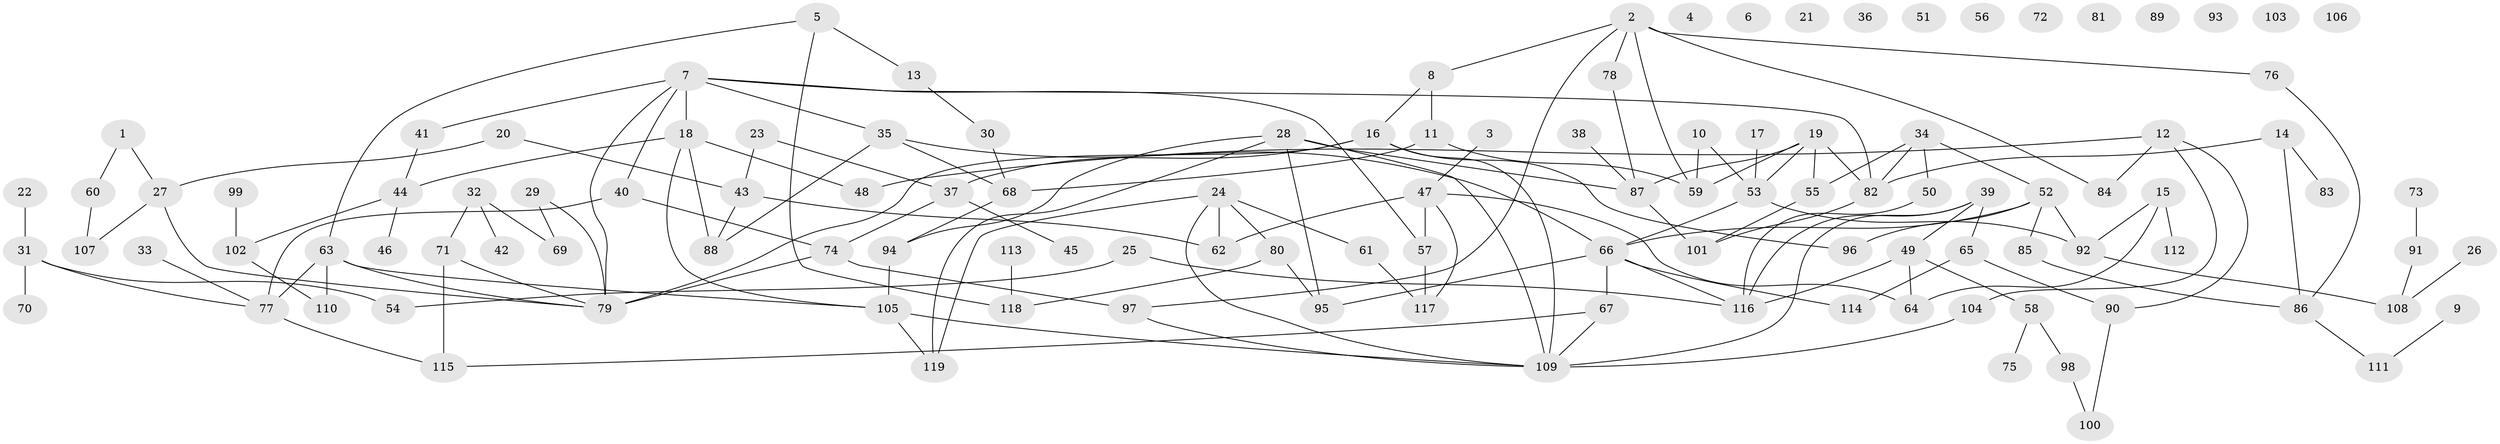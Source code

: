 // coarse degree distribution, {3: 0.15, 2: 0.25, 4: 0.16666666666666666, 5: 0.13333333333333333, 1: 0.16666666666666666, 8: 0.06666666666666667, 7: 0.03333333333333333, 10: 0.016666666666666666, 9: 0.016666666666666666}
// Generated by graph-tools (version 1.1) at 2025/35/03/04/25 23:35:47]
// undirected, 119 vertices, 161 edges
graph export_dot {
  node [color=gray90,style=filled];
  1;
  2;
  3;
  4;
  5;
  6;
  7;
  8;
  9;
  10;
  11;
  12;
  13;
  14;
  15;
  16;
  17;
  18;
  19;
  20;
  21;
  22;
  23;
  24;
  25;
  26;
  27;
  28;
  29;
  30;
  31;
  32;
  33;
  34;
  35;
  36;
  37;
  38;
  39;
  40;
  41;
  42;
  43;
  44;
  45;
  46;
  47;
  48;
  49;
  50;
  51;
  52;
  53;
  54;
  55;
  56;
  57;
  58;
  59;
  60;
  61;
  62;
  63;
  64;
  65;
  66;
  67;
  68;
  69;
  70;
  71;
  72;
  73;
  74;
  75;
  76;
  77;
  78;
  79;
  80;
  81;
  82;
  83;
  84;
  85;
  86;
  87;
  88;
  89;
  90;
  91;
  92;
  93;
  94;
  95;
  96;
  97;
  98;
  99;
  100;
  101;
  102;
  103;
  104;
  105;
  106;
  107;
  108;
  109;
  110;
  111;
  112;
  113;
  114;
  115;
  116;
  117;
  118;
  119;
  1 -- 27;
  1 -- 60;
  2 -- 8;
  2 -- 59;
  2 -- 76;
  2 -- 78;
  2 -- 84;
  2 -- 97;
  3 -- 47;
  5 -- 13;
  5 -- 63;
  5 -- 118;
  7 -- 18;
  7 -- 35;
  7 -- 40;
  7 -- 41;
  7 -- 57;
  7 -- 79;
  7 -- 82;
  8 -- 11;
  8 -- 16;
  9 -- 111;
  10 -- 53;
  10 -- 59;
  11 -- 59;
  11 -- 68;
  12 -- 48;
  12 -- 84;
  12 -- 90;
  12 -- 104;
  13 -- 30;
  14 -- 82;
  14 -- 83;
  14 -- 86;
  15 -- 64;
  15 -- 92;
  15 -- 112;
  16 -- 37;
  16 -- 79;
  16 -- 96;
  16 -- 109;
  17 -- 53;
  18 -- 44;
  18 -- 48;
  18 -- 88;
  18 -- 105;
  19 -- 53;
  19 -- 55;
  19 -- 59;
  19 -- 82;
  19 -- 87;
  20 -- 27;
  20 -- 43;
  22 -- 31;
  23 -- 37;
  23 -- 43;
  24 -- 61;
  24 -- 62;
  24 -- 80;
  24 -- 109;
  24 -- 119;
  25 -- 54;
  25 -- 116;
  26 -- 108;
  27 -- 79;
  27 -- 107;
  28 -- 87;
  28 -- 94;
  28 -- 95;
  28 -- 109;
  28 -- 119;
  29 -- 69;
  29 -- 79;
  30 -- 68;
  31 -- 54;
  31 -- 70;
  31 -- 77;
  32 -- 42;
  32 -- 69;
  32 -- 71;
  33 -- 77;
  34 -- 50;
  34 -- 52;
  34 -- 55;
  34 -- 82;
  35 -- 66;
  35 -- 68;
  35 -- 88;
  37 -- 45;
  37 -- 74;
  38 -- 87;
  39 -- 49;
  39 -- 65;
  39 -- 109;
  39 -- 116;
  40 -- 74;
  40 -- 77;
  41 -- 44;
  43 -- 62;
  43 -- 88;
  44 -- 46;
  44 -- 102;
  47 -- 57;
  47 -- 62;
  47 -- 64;
  47 -- 117;
  49 -- 58;
  49 -- 64;
  49 -- 116;
  50 -- 116;
  52 -- 66;
  52 -- 85;
  52 -- 92;
  52 -- 96;
  53 -- 66;
  53 -- 92;
  55 -- 101;
  57 -- 117;
  58 -- 75;
  58 -- 98;
  60 -- 107;
  61 -- 117;
  63 -- 77;
  63 -- 79;
  63 -- 105;
  63 -- 110;
  65 -- 90;
  65 -- 114;
  66 -- 67;
  66 -- 95;
  66 -- 114;
  66 -- 116;
  67 -- 109;
  67 -- 115;
  68 -- 94;
  71 -- 79;
  71 -- 115;
  73 -- 91;
  74 -- 79;
  74 -- 97;
  76 -- 86;
  77 -- 115;
  78 -- 87;
  80 -- 95;
  80 -- 118;
  82 -- 101;
  85 -- 86;
  86 -- 111;
  87 -- 101;
  90 -- 100;
  91 -- 108;
  92 -- 108;
  94 -- 105;
  97 -- 109;
  98 -- 100;
  99 -- 102;
  102 -- 110;
  104 -- 109;
  105 -- 109;
  105 -- 119;
  113 -- 118;
}
